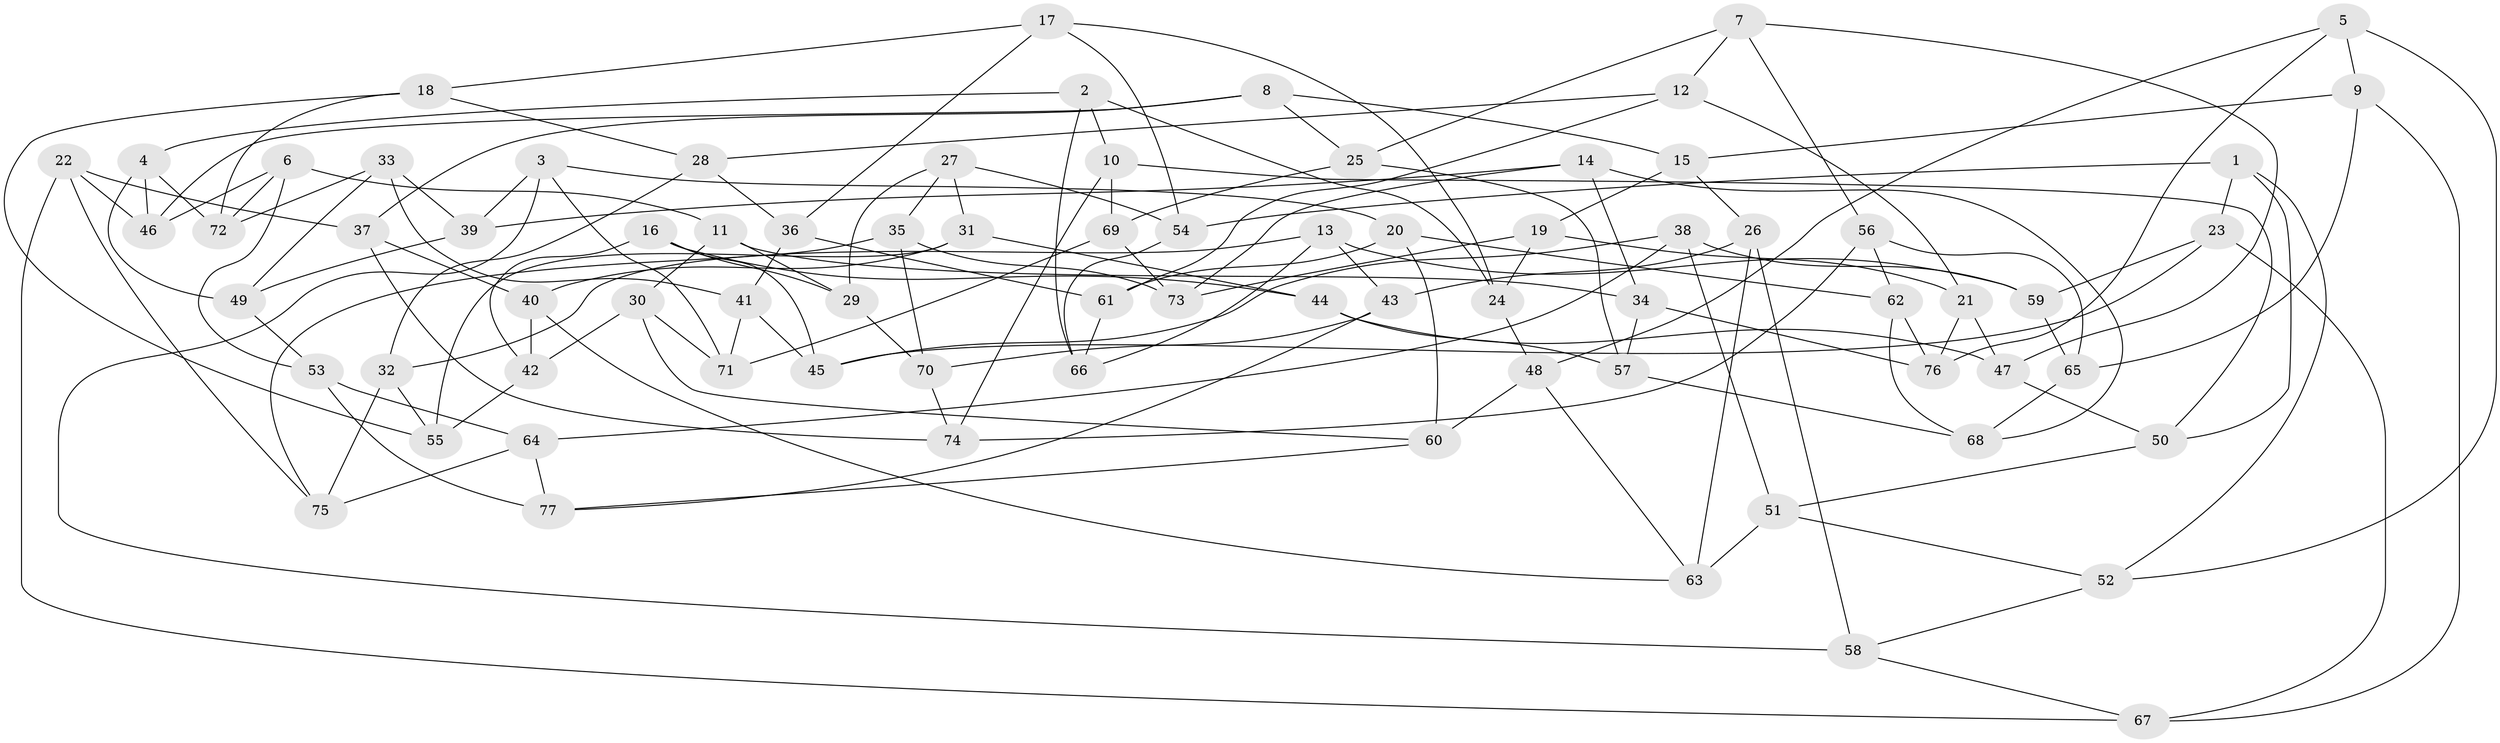 // Generated by graph-tools (version 1.1) at 2025/26/03/09/25 03:26:55]
// undirected, 77 vertices, 154 edges
graph export_dot {
graph [start="1"]
  node [color=gray90,style=filled];
  1;
  2;
  3;
  4;
  5;
  6;
  7;
  8;
  9;
  10;
  11;
  12;
  13;
  14;
  15;
  16;
  17;
  18;
  19;
  20;
  21;
  22;
  23;
  24;
  25;
  26;
  27;
  28;
  29;
  30;
  31;
  32;
  33;
  34;
  35;
  36;
  37;
  38;
  39;
  40;
  41;
  42;
  43;
  44;
  45;
  46;
  47;
  48;
  49;
  50;
  51;
  52;
  53;
  54;
  55;
  56;
  57;
  58;
  59;
  60;
  61;
  62;
  63;
  64;
  65;
  66;
  67;
  68;
  69;
  70;
  71;
  72;
  73;
  74;
  75;
  76;
  77;
  1 -- 50;
  1 -- 23;
  1 -- 54;
  1 -- 52;
  2 -- 66;
  2 -- 24;
  2 -- 4;
  2 -- 10;
  3 -- 58;
  3 -- 39;
  3 -- 71;
  3 -- 20;
  4 -- 46;
  4 -- 49;
  4 -- 72;
  5 -- 9;
  5 -- 48;
  5 -- 52;
  5 -- 76;
  6 -- 53;
  6 -- 46;
  6 -- 72;
  6 -- 11;
  7 -- 12;
  7 -- 25;
  7 -- 47;
  7 -- 56;
  8 -- 37;
  8 -- 25;
  8 -- 46;
  8 -- 15;
  9 -- 65;
  9 -- 67;
  9 -- 15;
  10 -- 74;
  10 -- 69;
  10 -- 50;
  11 -- 30;
  11 -- 34;
  11 -- 29;
  12 -- 21;
  12 -- 61;
  12 -- 28;
  13 -- 43;
  13 -- 66;
  13 -- 59;
  13 -- 32;
  14 -- 73;
  14 -- 34;
  14 -- 39;
  14 -- 68;
  15 -- 19;
  15 -- 26;
  16 -- 44;
  16 -- 42;
  16 -- 29;
  16 -- 45;
  17 -- 24;
  17 -- 54;
  17 -- 18;
  17 -- 36;
  18 -- 72;
  18 -- 55;
  18 -- 28;
  19 -- 24;
  19 -- 21;
  19 -- 73;
  20 -- 60;
  20 -- 62;
  20 -- 61;
  21 -- 76;
  21 -- 47;
  22 -- 37;
  22 -- 67;
  22 -- 46;
  22 -- 75;
  23 -- 45;
  23 -- 59;
  23 -- 67;
  24 -- 48;
  25 -- 69;
  25 -- 57;
  26 -- 63;
  26 -- 43;
  26 -- 58;
  27 -- 31;
  27 -- 54;
  27 -- 35;
  27 -- 29;
  28 -- 36;
  28 -- 32;
  29 -- 70;
  30 -- 42;
  30 -- 60;
  30 -- 71;
  31 -- 55;
  31 -- 44;
  31 -- 40;
  32 -- 75;
  32 -- 55;
  33 -- 41;
  33 -- 49;
  33 -- 39;
  33 -- 72;
  34 -- 57;
  34 -- 76;
  35 -- 70;
  35 -- 75;
  35 -- 73;
  36 -- 61;
  36 -- 41;
  37 -- 74;
  37 -- 40;
  38 -- 64;
  38 -- 51;
  38 -- 59;
  38 -- 45;
  39 -- 49;
  40 -- 42;
  40 -- 63;
  41 -- 45;
  41 -- 71;
  42 -- 55;
  43 -- 77;
  43 -- 70;
  44 -- 47;
  44 -- 57;
  47 -- 50;
  48 -- 63;
  48 -- 60;
  49 -- 53;
  50 -- 51;
  51 -- 63;
  51 -- 52;
  52 -- 58;
  53 -- 77;
  53 -- 64;
  54 -- 66;
  56 -- 74;
  56 -- 62;
  56 -- 65;
  57 -- 68;
  58 -- 67;
  59 -- 65;
  60 -- 77;
  61 -- 66;
  62 -- 76;
  62 -- 68;
  64 -- 75;
  64 -- 77;
  65 -- 68;
  69 -- 71;
  69 -- 73;
  70 -- 74;
}
